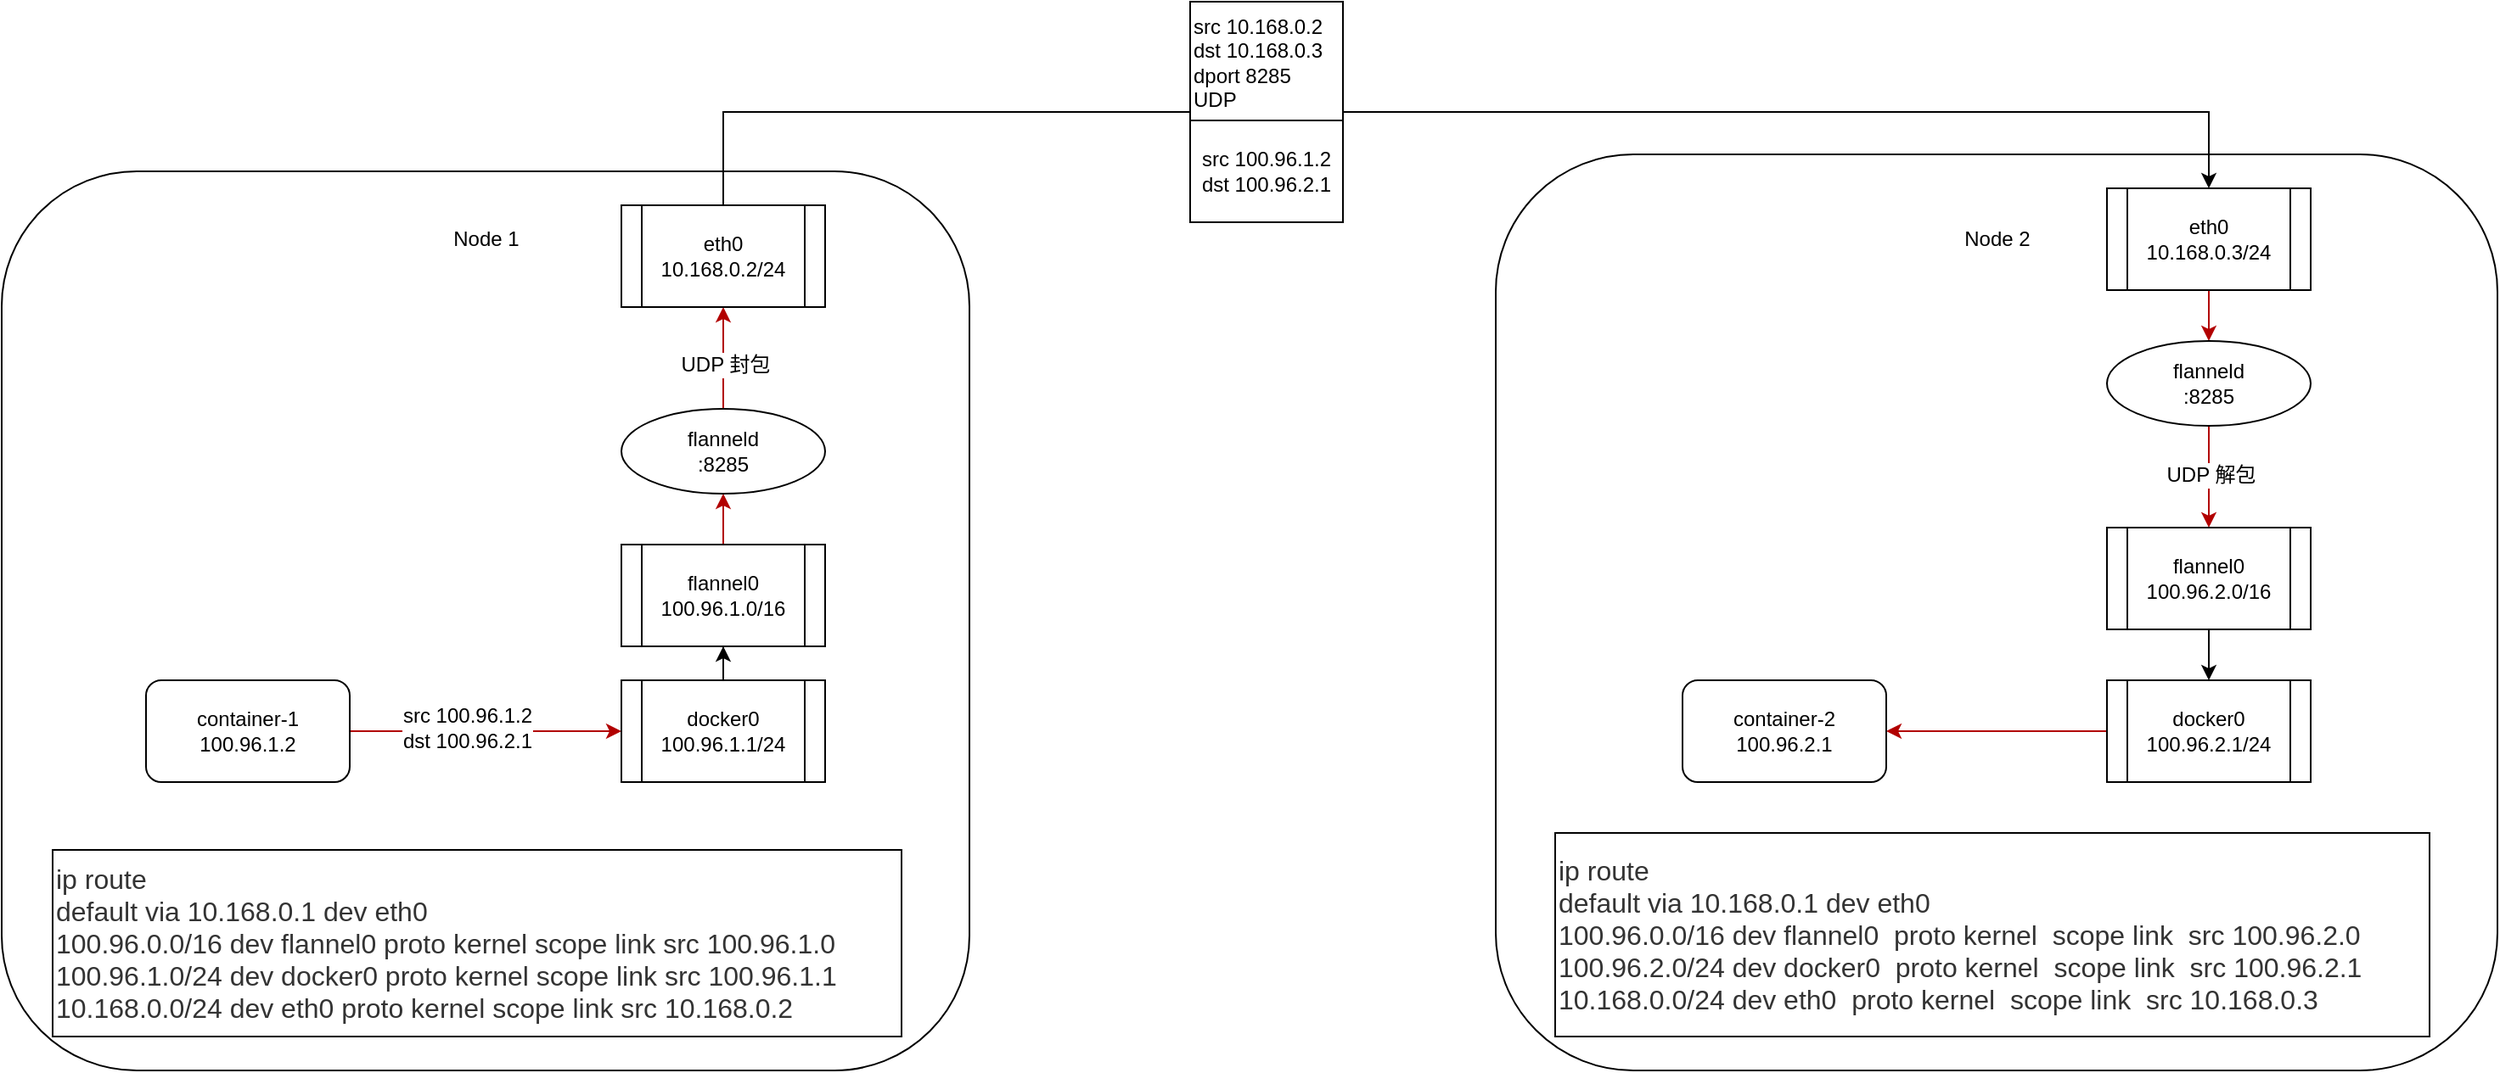 <mxfile version="12.4.2" type="device" pages="1"><diagram id="1mZLxmJAWjm87cnT3Ajx" name="第 1 页"><mxGraphModel dx="946" dy="1894" grid="1" gridSize="10" guides="1" tooltips="1" connect="1" arrows="1" fold="1" page="1" pageScale="1" pageWidth="827" pageHeight="1169" math="0" shadow="0"><root><mxCell id="0"/><mxCell id="1" parent="0"/><mxCell id="xAVHFTdhtU36Gst7kVDN-32" value="&lt;span style=&quot;white-space: normal&quot;&gt;src 10.168.0.2&lt;/span&gt;&lt;br style=&quot;white-space: normal&quot;&gt;&lt;span style=&quot;white-space: normal&quot;&gt;dst 10.168.0.3&lt;/span&gt;&lt;br style=&quot;white-space: normal&quot;&gt;&lt;span style=&quot;white-space: normal&quot;&gt;dport 8285&lt;/span&gt;&lt;br style=&quot;white-space: normal&quot;&gt;&lt;div style=&quot;white-space: normal&quot;&gt;UDP&lt;/div&gt;&lt;div style=&quot;white-space: normal&quot;&gt;&lt;br&gt;&lt;/div&gt;&lt;div style=&quot;white-space: normal&quot;&gt;&lt;br&gt;&lt;/div&gt;&lt;div style=&quot;white-space: normal&quot;&gt;&lt;br&gt;&lt;/div&gt;&lt;div style=&quot;white-space: normal&quot;&gt;&lt;br&gt;&lt;/div&gt;" style="rounded=0;whiteSpace=wrap;html=1;align=left;" vertex="1" parent="1"><mxGeometry x="730" y="-70" width="90" height="130" as="geometry"/></mxCell><mxCell id="xAVHFTdhtU36Gst7kVDN-1" value="" style="rounded=1;whiteSpace=wrap;html=1;" vertex="1" parent="1"><mxGeometry x="30" y="30" width="570" height="530" as="geometry"/></mxCell><mxCell id="xAVHFTdhtU36Gst7kVDN-2" value="Node 1" style="text;html=1;strokeColor=none;fillColor=none;align=center;verticalAlign=middle;whiteSpace=wrap;rounded=0;" vertex="1" parent="1"><mxGeometry x="282.5" y="60" width="65" height="20" as="geometry"/></mxCell><mxCell id="xAVHFTdhtU36Gst7kVDN-10" style="edgeStyle=orthogonalEdgeStyle;rounded=0;orthogonalLoop=1;jettySize=auto;html=1;entryX=0;entryY=0.5;entryDx=0;entryDy=0;fillColor=#e51400;strokeColor=#B20000;" edge="1" parent="1" source="xAVHFTdhtU36Gst7kVDN-3" target="xAVHFTdhtU36Gst7kVDN-4"><mxGeometry relative="1" as="geometry"/></mxCell><mxCell id="xAVHFTdhtU36Gst7kVDN-11" value="src 100.96.1.2&lt;br&gt;dst 100.96.2.1" style="text;html=1;align=center;verticalAlign=middle;resizable=0;points=[];;labelBackgroundColor=#ffffff;" vertex="1" connectable="0" parent="xAVHFTdhtU36Gst7kVDN-10"><mxGeometry x="-0.138" y="2" relative="1" as="geometry"><mxPoint as="offset"/></mxGeometry></mxCell><mxCell id="xAVHFTdhtU36Gst7kVDN-3" value="container-1&lt;br&gt;100.96.1.2" style="rounded=1;whiteSpace=wrap;html=1;" vertex="1" parent="1"><mxGeometry x="115" y="330" width="120" height="60" as="geometry"/></mxCell><mxCell id="xAVHFTdhtU36Gst7kVDN-4" value="docker0&lt;br&gt;100.96.1.1/24" style="shape=process;whiteSpace=wrap;html=1;backgroundOutline=1;" vertex="1" parent="1"><mxGeometry x="395" y="330" width="120" height="60" as="geometry"/></mxCell><mxCell id="xAVHFTdhtU36Gst7kVDN-6" value="" style="rounded=1;whiteSpace=wrap;html=1;" vertex="1" parent="1"><mxGeometry x="910" y="20" width="590" height="540" as="geometry"/></mxCell><mxCell id="xAVHFTdhtU36Gst7kVDN-7" value="Node 2" style="text;html=1;strokeColor=none;fillColor=none;align=center;verticalAlign=middle;whiteSpace=wrap;rounded=0;" vertex="1" parent="1"><mxGeometry x="1172.5" y="60" width="65" height="20" as="geometry"/></mxCell><mxCell id="xAVHFTdhtU36Gst7kVDN-8" value="container-2&lt;br&gt;100.96.2.1" style="rounded=1;whiteSpace=wrap;html=1;" vertex="1" parent="1"><mxGeometry x="1020" y="330" width="120" height="60" as="geometry"/></mxCell><mxCell id="xAVHFTdhtU36Gst7kVDN-26" style="edgeStyle=orthogonalEdgeStyle;rounded=0;orthogonalLoop=1;jettySize=auto;html=1;startArrow=classic;startFill=1;endArrow=none;endFill=0;" edge="1" parent="1" source="xAVHFTdhtU36Gst7kVDN-9" target="xAVHFTdhtU36Gst7kVDN-22"><mxGeometry relative="1" as="geometry"/></mxCell><mxCell id="xAVHFTdhtU36Gst7kVDN-28" style="edgeStyle=orthogonalEdgeStyle;rounded=0;orthogonalLoop=1;jettySize=auto;html=1;entryX=1;entryY=0.5;entryDx=0;entryDy=0;startArrow=none;startFill=0;endArrow=classic;endFill=1;fillColor=#e51400;strokeColor=#B20000;" edge="1" parent="1" source="xAVHFTdhtU36Gst7kVDN-9" target="xAVHFTdhtU36Gst7kVDN-8"><mxGeometry relative="1" as="geometry"/></mxCell><mxCell id="xAVHFTdhtU36Gst7kVDN-9" value="docker0&lt;br&gt;100.96.2.1/24" style="shape=process;whiteSpace=wrap;html=1;backgroundOutline=1;" vertex="1" parent="1"><mxGeometry x="1270" y="330" width="120" height="60" as="geometry"/></mxCell><mxCell id="xAVHFTdhtU36Gst7kVDN-12" value="&lt;span style=&quot;color: rgb(51 , 51 , 51) ; font-family: &amp;#34;pingfang sc&amp;#34; , &amp;#34;lantinghei sc&amp;#34; , &amp;#34;microsoft yahei&amp;#34; , &amp;#34;hiragino sans gb&amp;#34; , &amp;#34;microsoft sans serif&amp;#34; , &amp;#34;wenquanyi micro hei&amp;#34; , &amp;#34;helvetica&amp;#34; , sans-serif ; font-size: 16px ; white-space: normal ; background-color: rgb(255 , 255 , 255)&quot;&gt;ip route&lt;br&gt;default via 10.168.0.1 dev eth0&lt;br&gt;100.96.0.0/16 dev flannel0 proto kernel scope link src 100.96.1.0&lt;br&gt;100.96.1.0/24 dev docker0 proto kernel scope link src 100.96.1.1&lt;br&gt;10.168.0.0/24 dev eth0 proto kernel scope link src 10.168.0.2&lt;/span&gt;" style="rounded=0;whiteSpace=wrap;html=1;align=left;" vertex="1" parent="1"><mxGeometry x="60" y="430" width="500" height="110" as="geometry"/></mxCell><mxCell id="xAVHFTdhtU36Gst7kVDN-13" value="&lt;div&gt;&lt;span style=&quot;font-size: 16px ; color: rgb(51 , 51 , 51) ; font-family: &amp;#34;pingfang sc&amp;#34; , &amp;#34;lantinghei sc&amp;#34; , &amp;#34;microsoft yahei&amp;#34; , &amp;#34;hiragino sans gb&amp;#34; , &amp;#34;microsoft sans serif&amp;#34; , &amp;#34;wenquanyi micro hei&amp;#34; , &amp;#34;helvetica&amp;#34; , sans-serif&quot;&gt;ip route&lt;/span&gt;&lt;br&gt;&lt;/div&gt;&lt;div&gt;&lt;font color=&quot;#333333&quot; face=&quot;pingfang sc, lantinghei sc, microsoft yahei, hiragino sans gb, microsoft sans serif, wenquanyi micro hei, helvetica, sans-serif&quot;&gt;&lt;span style=&quot;font-size: 16px&quot;&gt;default via 10.168.0.1 dev eth0&lt;/span&gt;&lt;/font&gt;&lt;/div&gt;&lt;div&gt;&lt;font color=&quot;#333333&quot; face=&quot;pingfang sc, lantinghei sc, microsoft yahei, hiragino sans gb, microsoft sans serif, wenquanyi micro hei, helvetica, sans-serif&quot;&gt;&lt;span style=&quot;font-size: 16px&quot;&gt;100.96.0.0/16 dev flannel0&amp;nbsp; proto kernel&amp;nbsp; scope link&amp;nbsp; src 100.96.2.0&lt;/span&gt;&lt;/font&gt;&lt;/div&gt;&lt;div&gt;&lt;font color=&quot;#333333&quot; face=&quot;pingfang sc, lantinghei sc, microsoft yahei, hiragino sans gb, microsoft sans serif, wenquanyi micro hei, helvetica, sans-serif&quot;&gt;&lt;span style=&quot;font-size: 16px&quot;&gt;100.96.2.0/24 dev docker0&amp;nbsp; proto kernel&amp;nbsp; scope link&amp;nbsp; src 100.96.2.1&lt;/span&gt;&lt;/font&gt;&lt;/div&gt;&lt;div&gt;&lt;font color=&quot;#333333&quot; face=&quot;pingfang sc, lantinghei sc, microsoft yahei, hiragino sans gb, microsoft sans serif, wenquanyi micro hei, helvetica, sans-serif&quot;&gt;&lt;span style=&quot;font-size: 16px&quot;&gt;10.168.0.0/24 dev eth0&amp;nbsp; proto kernel&amp;nbsp; scope link&amp;nbsp; src 10.168.0.3&lt;/span&gt;&lt;/font&gt;&lt;/div&gt;" style="rounded=0;whiteSpace=wrap;html=1;align=left;" vertex="1" parent="1"><mxGeometry x="945" y="420" width="515" height="120" as="geometry"/></mxCell><mxCell id="xAVHFTdhtU36Gst7kVDN-16" style="edgeStyle=orthogonalEdgeStyle;rounded=0;orthogonalLoop=1;jettySize=auto;html=1;entryX=0.5;entryY=0;entryDx=0;entryDy=0;startArrow=classic;startFill=1;endArrow=none;endFill=0;" edge="1" parent="1" source="xAVHFTdhtU36Gst7kVDN-15" target="xAVHFTdhtU36Gst7kVDN-4"><mxGeometry relative="1" as="geometry"/></mxCell><mxCell id="xAVHFTdhtU36Gst7kVDN-18" style="edgeStyle=orthogonalEdgeStyle;rounded=0;orthogonalLoop=1;jettySize=auto;html=1;entryX=0.5;entryY=1;entryDx=0;entryDy=0;startArrow=none;startFill=0;endArrow=classic;endFill=1;fillColor=#e51400;strokeColor=#B20000;" edge="1" parent="1" source="xAVHFTdhtU36Gst7kVDN-15" target="xAVHFTdhtU36Gst7kVDN-17"><mxGeometry relative="1" as="geometry"/></mxCell><mxCell id="xAVHFTdhtU36Gst7kVDN-15" value="flannel0&lt;br&gt;100.96.1.0/16" style="shape=process;whiteSpace=wrap;html=1;backgroundOutline=1;" vertex="1" parent="1"><mxGeometry x="395" y="250" width="120" height="60" as="geometry"/></mxCell><mxCell id="xAVHFTdhtU36Gst7kVDN-20" style="edgeStyle=orthogonalEdgeStyle;rounded=0;orthogonalLoop=1;jettySize=auto;html=1;entryX=0.5;entryY=1;entryDx=0;entryDy=0;startArrow=none;startFill=0;endArrow=classic;endFill=1;fillColor=#e51400;strokeColor=#B20000;" edge="1" parent="1" source="xAVHFTdhtU36Gst7kVDN-17" target="xAVHFTdhtU36Gst7kVDN-19"><mxGeometry relative="1" as="geometry"/></mxCell><mxCell id="xAVHFTdhtU36Gst7kVDN-36" value="UDP 封包" style="text;html=1;align=center;verticalAlign=middle;resizable=0;points=[];;labelBackgroundColor=#ffffff;" vertex="1" connectable="0" parent="xAVHFTdhtU36Gst7kVDN-20"><mxGeometry x="-0.133" y="-1" relative="1" as="geometry"><mxPoint as="offset"/></mxGeometry></mxCell><mxCell id="xAVHFTdhtU36Gst7kVDN-17" value="flanneld&lt;br&gt;:8285" style="ellipse;whiteSpace=wrap;html=1;" vertex="1" parent="1"><mxGeometry x="395" y="170" width="120" height="50" as="geometry"/></mxCell><mxCell id="xAVHFTdhtU36Gst7kVDN-19" value="eth0&lt;br&gt;10.168.0.2/24" style="shape=process;whiteSpace=wrap;html=1;backgroundOutline=1;" vertex="1" parent="1"><mxGeometry x="395" y="50" width="120" height="60" as="geometry"/></mxCell><mxCell id="xAVHFTdhtU36Gst7kVDN-21" style="edgeStyle=orthogonalEdgeStyle;rounded=0;orthogonalLoop=1;jettySize=auto;html=1;entryX=0.5;entryY=1;entryDx=0;entryDy=0;startArrow=classic;startFill=1;endArrow=none;endFill=0;fillColor=#e51400;strokeColor=#B20000;" edge="1" parent="1" source="xAVHFTdhtU36Gst7kVDN-22" target="xAVHFTdhtU36Gst7kVDN-24"><mxGeometry relative="1" as="geometry"/></mxCell><mxCell id="xAVHFTdhtU36Gst7kVDN-38" value="UDP 解包" style="text;html=1;align=center;verticalAlign=middle;resizable=0;points=[];;labelBackgroundColor=#ffffff;" vertex="1" connectable="0" parent="xAVHFTdhtU36Gst7kVDN-21"><mxGeometry x="0.033" y="-1" relative="1" as="geometry"><mxPoint as="offset"/></mxGeometry></mxCell><mxCell id="xAVHFTdhtU36Gst7kVDN-22" value="flannel0&lt;br&gt;100.96.2.0/16" style="shape=process;whiteSpace=wrap;html=1;backgroundOutline=1;" vertex="1" parent="1"><mxGeometry x="1270" y="240" width="120" height="60" as="geometry"/></mxCell><mxCell id="xAVHFTdhtU36Gst7kVDN-23" style="edgeStyle=orthogonalEdgeStyle;rounded=0;orthogonalLoop=1;jettySize=auto;html=1;entryX=0.5;entryY=1;entryDx=0;entryDy=0;startArrow=classic;startFill=1;endArrow=none;endFill=0;fillColor=#e51400;strokeColor=#B20000;" edge="1" parent="1" source="xAVHFTdhtU36Gst7kVDN-24" target="xAVHFTdhtU36Gst7kVDN-25"><mxGeometry relative="1" as="geometry"/></mxCell><mxCell id="xAVHFTdhtU36Gst7kVDN-24" value="flanneld&lt;br&gt;:8285" style="ellipse;whiteSpace=wrap;html=1;" vertex="1" parent="1"><mxGeometry x="1270" y="130" width="120" height="50" as="geometry"/></mxCell><mxCell id="xAVHFTdhtU36Gst7kVDN-25" value="eth0&lt;br&gt;10.168.0.3/24" style="shape=process;whiteSpace=wrap;html=1;backgroundOutline=1;" vertex="1" parent="1"><mxGeometry x="1270" y="40" width="120" height="60" as="geometry"/></mxCell><mxCell id="xAVHFTdhtU36Gst7kVDN-31" value="&lt;span style=&quot;background-color: rgb(255 , 255 , 255)&quot;&gt;src 100.96.1.2&lt;/span&gt;&lt;br&gt;&lt;span style=&quot;background-color: rgb(255 , 255 , 255)&quot;&gt;dst 100.96.2.1&lt;/span&gt;" style="rounded=0;whiteSpace=wrap;html=1;" vertex="1" parent="1"><mxGeometry x="730" width="90" height="60" as="geometry"/></mxCell><mxCell id="xAVHFTdhtU36Gst7kVDN-34" style="edgeStyle=orthogonalEdgeStyle;rounded=0;orthogonalLoop=1;jettySize=auto;html=1;entryX=0;entryY=0.5;entryDx=0;entryDy=0;startArrow=none;startFill=0;endArrow=none;endFill=0;" edge="1" parent="1" source="xAVHFTdhtU36Gst7kVDN-19" target="xAVHFTdhtU36Gst7kVDN-32"><mxGeometry relative="1" as="geometry"><mxPoint x="455" y="50" as="sourcePoint"/><mxPoint x="1330" y="40" as="targetPoint"/><Array as="points"><mxPoint x="455" y="-5"/></Array></mxGeometry></mxCell><mxCell id="xAVHFTdhtU36Gst7kVDN-35" style="edgeStyle=orthogonalEdgeStyle;rounded=0;orthogonalLoop=1;jettySize=auto;html=1;entryX=0.5;entryY=0;entryDx=0;entryDy=0;startArrow=none;startFill=0;endArrow=classic;endFill=1;" edge="1" parent="1" source="xAVHFTdhtU36Gst7kVDN-32" target="xAVHFTdhtU36Gst7kVDN-25"><mxGeometry relative="1" as="geometry"/></mxCell></root></mxGraphModel></diagram></mxfile>